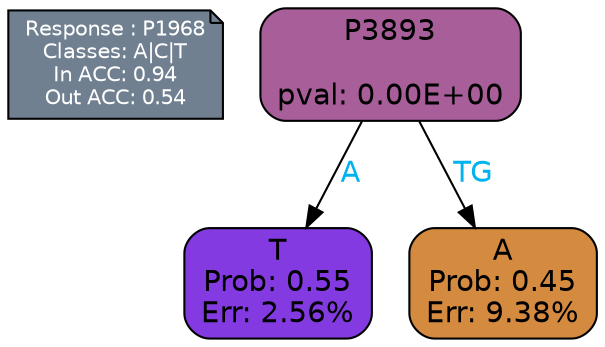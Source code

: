 digraph Tree {
node [shape=box, style="filled, rounded", color="black", fontname=helvetica] ;
graph [ranksep=equally, splines=polylines, bgcolor=transparent, dpi=600] ;
edge [fontname=helvetica] ;
LEGEND [label="Response : P1968
Classes: A|C|T
In ACC: 0.94
Out ACC: 0.54
",shape=note,align=left,style=filled,fillcolor="slategray",fontcolor="white",fontsize=10];1 [label="P3893

pval: 0.00E+00", fillcolor="#a85e98"] ;
2 [label="T
Prob: 0.55
Err: 2.56%", fillcolor="#833ae0"] ;
3 [label="A
Prob: 0.45
Err: 9.38%", fillcolor="#d48a3f"] ;
1 -> 2 [label="A",fontcolor=deepskyblue2] ;
1 -> 3 [label="TG",fontcolor=deepskyblue2] ;
{rank = same; 2;3;}{rank = same; LEGEND;1;}}